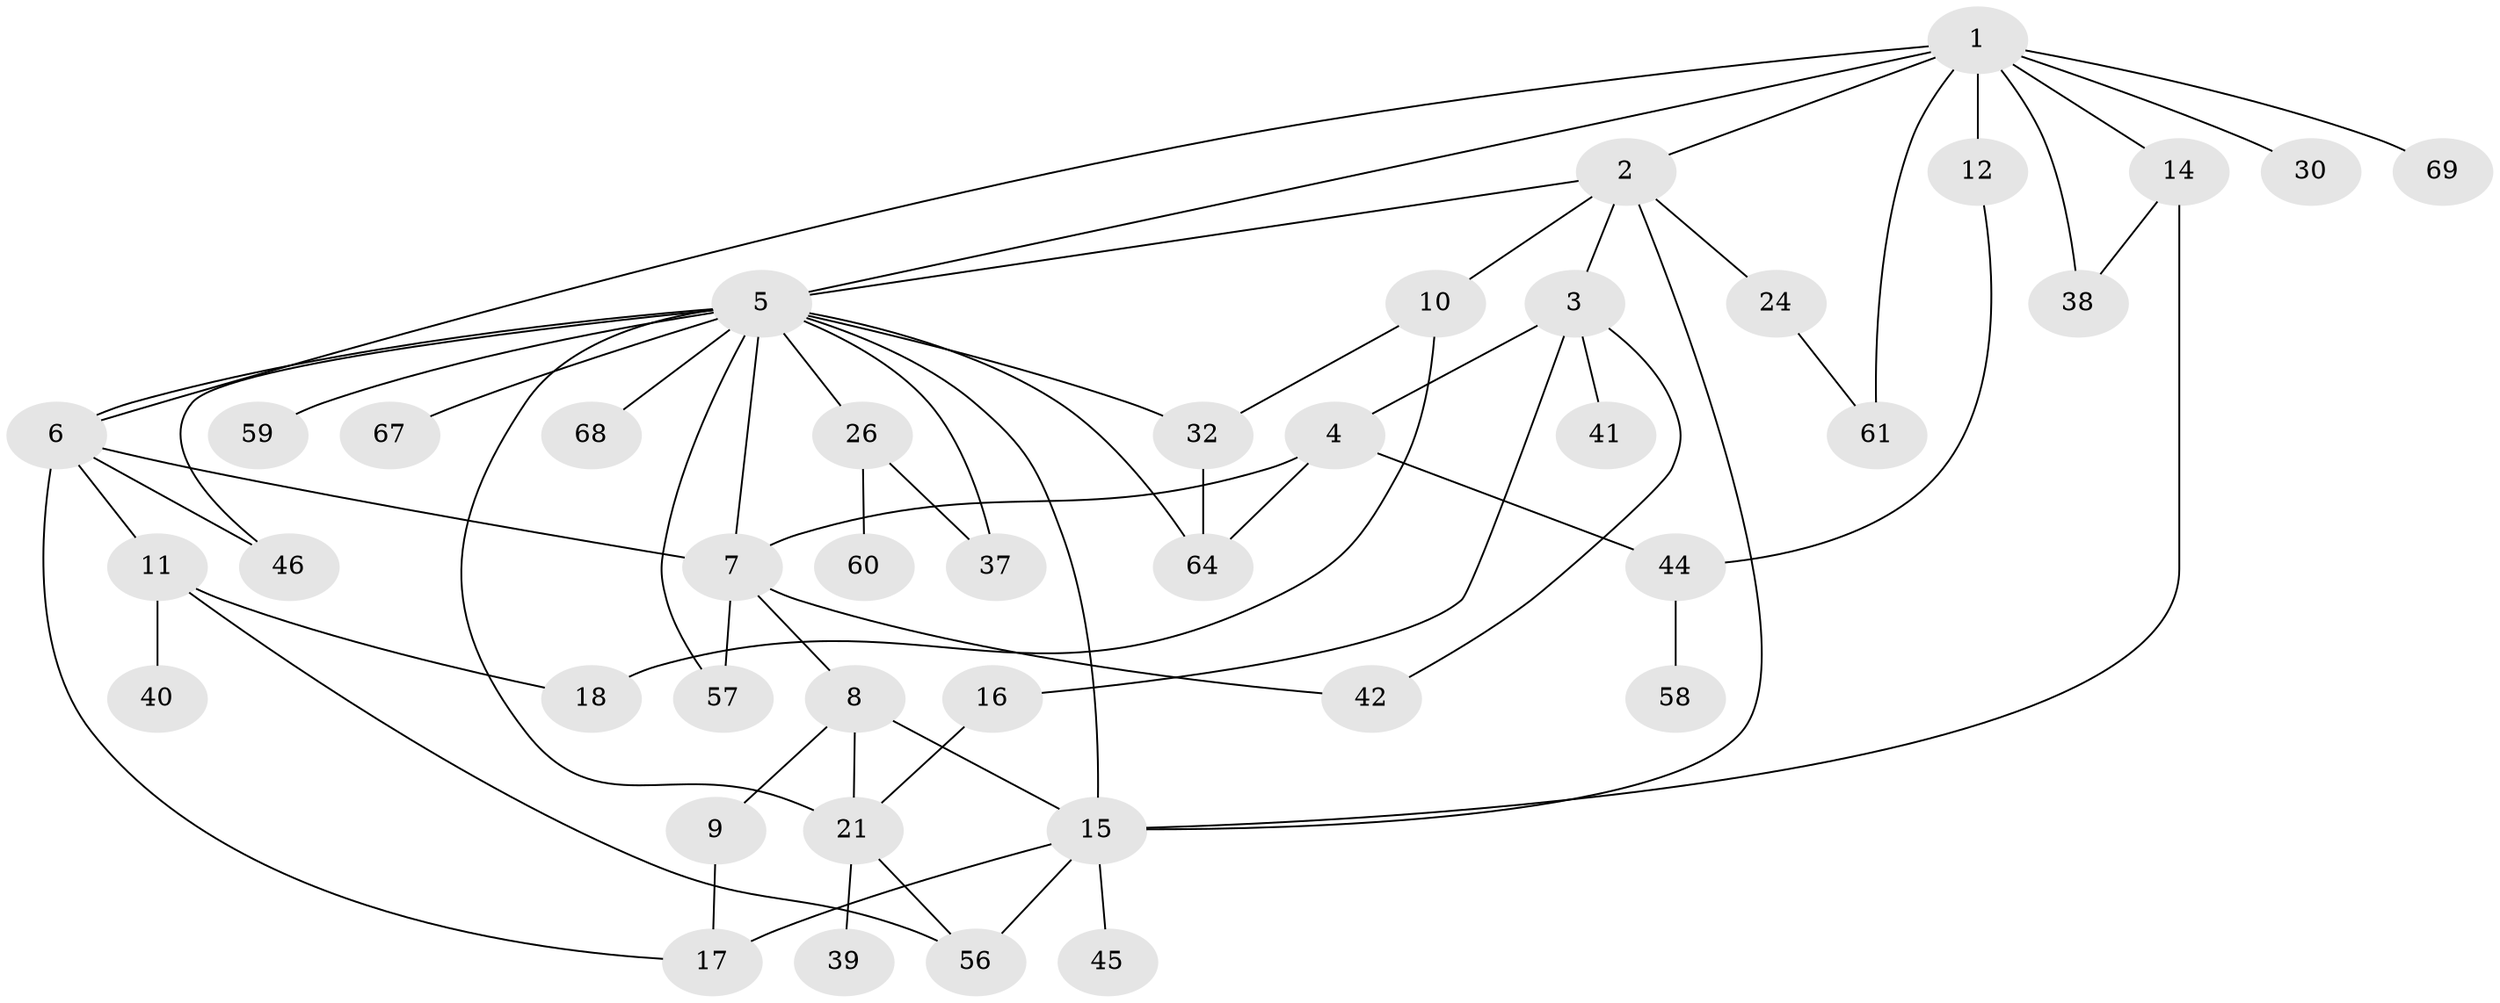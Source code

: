 // original degree distribution, {9: 0.012048192771084338, 6: 0.060240963855421686, 5: 0.03614457831325301, 4: 0.060240963855421686, 7: 0.024096385542168676, 2: 0.25301204819277107, 3: 0.25301204819277107, 1: 0.30120481927710846}
// Generated by graph-tools (version 1.1) at 2025/13/03/09/25 04:13:28]
// undirected, 41 vertices, 64 edges
graph export_dot {
graph [start="1"]
  node [color=gray90,style=filled];
  1;
  2;
  3;
  4 [super="+36"];
  5 [super="+13+62+25+52+47"];
  6 [super="+71+34"];
  7 [super="+23"];
  8;
  9;
  10 [super="+19"];
  11 [super="+65"];
  12;
  14;
  15 [super="+31+66+82"];
  16 [super="+35"];
  17;
  18;
  21 [super="+70+63+27+22"];
  24 [super="+76+77"];
  26;
  30;
  32 [super="+51+43+73"];
  37;
  38;
  39;
  40 [super="+80"];
  41;
  42 [super="+48"];
  44 [super="+49"];
  45;
  46;
  56;
  57;
  58;
  59;
  60;
  61;
  64;
  67 [super="+78"];
  68;
  69;
  1 -- 2;
  1 -- 5;
  1 -- 6;
  1 -- 12;
  1 -- 14;
  1 -- 30;
  1 -- 61;
  1 -- 69;
  1 -- 38;
  2 -- 3;
  2 -- 10;
  2 -- 15;
  2 -- 24;
  2 -- 5;
  3 -- 4;
  3 -- 16;
  3 -- 41;
  3 -- 42;
  4 -- 44;
  4 -- 64;
  4 -- 7;
  5 -- 67;
  5 -- 68;
  5 -- 37;
  5 -- 21 [weight=2];
  5 -- 57;
  5 -- 26;
  5 -- 59;
  5 -- 32 [weight=2];
  5 -- 7;
  5 -- 64;
  5 -- 6;
  5 -- 15;
  5 -- 46;
  6 -- 7;
  6 -- 11;
  6 -- 17;
  6 -- 46;
  7 -- 8;
  7 -- 57;
  7 -- 42;
  8 -- 9;
  8 -- 15;
  8 -- 21;
  9 -- 17;
  10 -- 18;
  10 -- 32;
  11 -- 40;
  11 -- 56;
  11 -- 18;
  12 -- 44;
  14 -- 38;
  14 -- 15;
  15 -- 17;
  15 -- 45;
  15 -- 56;
  16 -- 21;
  21 -- 56;
  21 -- 39;
  24 -- 61;
  26 -- 37;
  26 -- 60;
  32 -- 64;
  44 -- 58;
}
